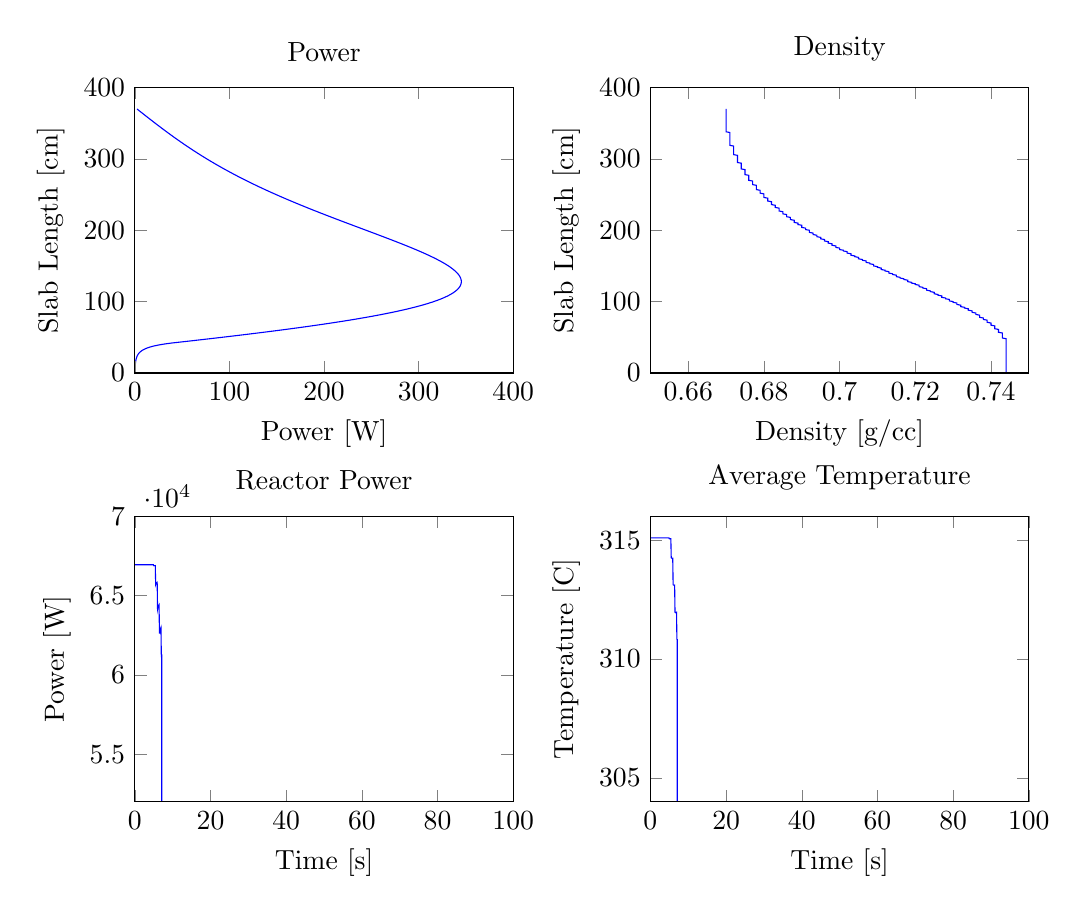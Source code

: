 % This file was created by matlab2tikz v0.1.4.
% Copyright (c) 2008--2011, Nico Schlömer <nico.schloemer@gmail.com>
% All rights reserved.
% 
% The latest updates can be retrieved from
%   http://www.mathworks.com/matlabcentral/fileexchange/22022-matlab2tikz
% where you can also make suggestions and rate matlab2tikz.
% 
\begin{tikzpicture}

\begin{axis}[%
name=plot1,
scale only axis,
width=1.892in,
height=1.427in,
xmin=0, xmax=400,
ymin=0, ymax=400,
xlabel={Power [W]},
ylabel={Slab Length [cm]},
title={Power},
axis on top]
\addplot [
color=blue,
solid
]
coordinates{
 (0.059,1)(0.087,2)(0.116,3)(0.146,4)(0.178,5)(0.213,6)(0.251,7)(0.292,8)(0.338,9)(0.388,10)(0.445,11)(0.508,12)(0.58,13)(0.661,14)(0.753,15)(0.858,16)(0.978,17)(1.117,18)(1.276,19)(1.459,20)(1.672,21)(1.919,22)(2.205,23)(2.538,24)(2.925,25)(3.377,26)(3.904,27)(4.52,28)(5.24,29)(6.083,30)(7.07,31)(8.227,32)(9.584,33)(11.175,34)(13.043,35)(15.235,36)(17.81,37)(20.835,38)(24.39,39)(28.567,40)(33.479,41)(39.253,42)(46.044,43)(52.794,44)(59.502,45)(66.166,46)(72.783,47)(79.352,48)(85.868,49)(92.332,50)(98.741,51)(105.092,52)(111.384,53)(117.615,54)(123.782,55)(129.885,56)(135.92,57)(141.887,58)(147.784,59)(153.609,60)(159.361,61)(165.037,62)(170.638,63)(176.16,64)(181.603,65)(186.965,66)(192.246,67)(197.443,68)(202.557,69)(207.585,70)(212.527,71)(217.382,72)(222.149,73)(226.827,74)(231.415,75)(235.913,76)(240.32,77)(244.635,78)(248.859,79)(252.989,80)(257.026,81)(260.97,82)(264.821,83)(268.577,84)(272.239,85)(275.806,86)(279.28,87)(282.658,88)(285.942,89)(289.132,90)(292.227,91)(295.229,92)(298.136,93)(300.949,94)(303.669,95)(306.296,96)(308.83,97)(311.272,98)(313.622,99)(315.881,100)(318.049,101)(320.127,102)(322.115,103)(324.014,104)(325.825,105)(327.549,106)(329.186,107)(330.737,108)(332.202,109)(333.584,110)(334.881,111)(336.097,112)(337.23,113)(338.283,114)(339.256,115)(340.151,116)(340.967,117)(341.707,118)(342.371,119)(342.96,120)(343.476,121)(343.919,122)(344.291,123)(344.592,124)(344.824,125)(344.988,126)(345.085,127)(345.116,128)(345.083,129)(344.986,130)(344.826,131)(344.605,132)(344.324,133)(343.984,134)(343.587,135)(343.133,136)(342.623,137)(342.059,138)(341.442,139)(340.773,140)(340.053,141)(339.284,142)(338.466,143)(337.601,144)(336.69,145)(335.733,146)(334.733,147)(333.689,148)(332.604,149)(331.479,150)(330.314,151)(329.11,152)(327.869,153)(326.592,154)(325.279,155)(323.933,156)(322.553,157)(321.141,158)(319.697,159)(318.224,160)(316.721,161)(315.191,162)(313.633,163)(312.048,164)(310.439,165)(308.805,166)(307.147,167)(305.467,168)(303.765,169)(302.042,170)(300.3,171)(298.538,172)(296.757,173)(294.959,174)(293.145,175)(291.314,176)(289.468,177)(287.608,178)(285.734,179)(283.848,180)(281.949,181)(280.038,182)(278.117,183)(276.185,184)(274.244,185)(272.294,186)(270.336,187)(268.37,188)(266.397,189)(264.418,190)(262.433,191)(260.443,192)(258.448,193)(256.448,194)(254.446,195)(252.44,196)(250.431,197)(248.42,198)(246.408,199)(244.394,200)(242.379,201)(240.365,202)(238.35,203)(236.336,204)(234.323,205)(232.311,206)(230.301,207)(228.293,208)(226.287,209)(224.284,210)(222.284,211)(220.288,212)(218.295,213)(216.307,214)(214.323,215)(212.343,216)(210.369,217)(208.4,218)(206.436,219)(204.478,220)(202.526,221)(200.58,222)(198.64,223)(196.707,224)(194.781,225)(192.862,226)(190.951,227)(189.046,228)(187.15,229)(185.261,230)(183.38,231)(181.507,232)(179.642,233)(177.785,234)(175.937,235)(174.098,236)(172.267,237)(170.445,238)(168.632,239)(166.829,240)(165.034,241)(163.248,242)(161.472,243)(159.705,244)(157.948,245)(156.2,246)(154.462,247)(152.733,248)(151.014,249)(149.305,250)(147.605,251)(145.915,252)(144.236,253)(142.565,254)(140.905,255)(139.255,256)(137.614,257)(135.984,258)(134.363,259)(132.753,260)(131.152,261)(129.561,262)(127.98,263)(126.409,264)(124.847,265)(123.296,266)(121.754,267)(120.223,268)(118.701,269)(117.188,270)(115.686,271)(114.193,272)(112.71,273)(111.236,274)(109.772,275)(108.317,276)(106.872,277)(105.436,278)(104.009,279)(102.592,280)(101.184,281)(99.785,282)(98.395,283)(97.015,284)(95.643,285)(94.28,286)(92.926,287)(91.581,288)(90.244,289)(88.916,290)(87.597,291)(86.286,292)(84.983,293)(83.689,294)(82.403,295)(81.125,296)(79.855,297)(78.593,298)(77.339,299)(76.093,300)(74.854,301)(73.623,302)(72.4,303)(71.184,304)(69.975,305)(68.774,306)(67.579,307)(66.392,308)(65.212,309)(64.038,310)(62.872,311)(61.712,312)(60.558,313)(59.411,314)(58.27,315)(57.136,316)(56.008,317)(54.886,318)(53.77,319)(52.659,320)(51.555,321)(50.456,322)(49.362,323)(48.274,324)(47.192,325)(46.114,326)(45.042,327)(43.975,328)(42.913,329)(41.855,330)(40.802,331)(39.754,332)(38.71,333)(37.671,334)(36.636,335)(35.605,336)(34.578,337)(33.554,338)(32.535,339)(31.52,340)(30.508,341)(29.5,342)(28.494,343)(27.493,344)(26.494,345)(25.499,346)(24.506,347)(23.516,348)(22.529,349)(21.545,350)(20.563,351)(19.584,352)(18.606,353)(17.631,354)(16.658,355)(15.687,356)(14.718,357)(13.75,358)(12.784,359)(11.82,360)(10.857,361)(9.895,362)(8.935,363)(7.975,364)(7.016,365)(6.059,366)(5.101,367)(4.145,368)(3.189,369)(2.233,370) 
};

\end{axis}

\begin{axis}[%
name=plot2,
at=(plot1.right of south east), anchor=left of south west,
scale only axis,
width=1.892in,
height=1.427in,
xmin=0.65, xmax=0.75,
ymin=0, ymax=400,
xlabel={$\text{Density [g}/\text{cc]}$},
ylabel={Slab Length [cm]},
title={Density},
axis on top]
\addplot [
color=blue,
solid
]
coordinates{
 (0.744,1)(0.744,2)(0.744,3)(0.744,4)(0.744,5)(0.744,6)(0.744,7)(0.744,8)(0.744,9)(0.744,10)(0.744,11)(0.744,12)(0.744,13)(0.744,14)(0.744,15)(0.744,16)(0.744,17)(0.744,18)(0.744,19)(0.744,20)(0.744,21)(0.744,22)(0.744,23)(0.744,24)(0.744,25)(0.744,26)(0.744,27)(0.744,28)(0.744,29)(0.744,30)(0.744,31)(0.744,32)(0.744,33)(0.744,34)(0.744,35)(0.744,36)(0.744,37)(0.744,38)(0.744,39)(0.744,40)(0.744,41)(0.744,42)(0.744,43)(0.744,44)(0.744,45)(0.744,46)(0.744,47)(0.744,48)(0.743,49)(0.743,50)(0.743,51)(0.743,52)(0.743,53)(0.743,54)(0.743,55)(0.743,56)(0.742,57)(0.742,58)(0.742,59)(0.742,60)(0.742,61)(0.741,62)(0.741,63)(0.741,64)(0.741,65)(0.741,66)(0.74,67)(0.74,68)(0.74,69)(0.74,70)(0.739,71)(0.739,72)(0.739,73)(0.739,74)(0.738,75)(0.738,76)(0.738,77)(0.737,78)(0.737,79)(0.737,80)(0.737,81)(0.736,82)(0.736,83)(0.736,84)(0.735,85)(0.735,86)(0.735,87)(0.734,88)(0.734,89)(0.734,90)(0.733,91)(0.733,92)(0.732,93)(0.732,94)(0.732,95)(0.731,96)(0.731,97)(0.731,98)(0.73,99)(0.73,100)(0.729,101)(0.729,102)(0.729,103)(0.728,104)(0.728,105)(0.727,106)(0.727,107)(0.727,108)(0.726,109)(0.726,110)(0.725,111)(0.725,112)(0.725,113)(0.724,114)(0.724,115)(0.723,116)(0.723,117)(0.723,118)(0.722,119)(0.722,120)(0.721,121)(0.721,122)(0.721,123)(0.72,124)(0.72,125)(0.719,126)(0.719,127)(0.718,128)(0.718,129)(0.718,130)(0.717,131)(0.717,132)(0.716,133)(0.716,134)(0.715,135)(0.715,136)(0.715,137)(0.714,138)(0.714,139)(0.713,140)(0.713,141)(0.713,142)(0.712,143)(0.712,144)(0.711,145)(0.711,146)(0.711,147)(0.71,148)(0.71,149)(0.709,150)(0.709,151)(0.709,152)(0.708,153)(0.708,154)(0.707,155)(0.707,156)(0.707,157)(0.706,158)(0.706,159)(0.705,160)(0.705,161)(0.705,162)(0.704,163)(0.704,164)(0.703,165)(0.703,166)(0.703,167)(0.702,168)(0.702,169)(0.702,170)(0.701,171)(0.701,172)(0.7,173)(0.7,174)(0.7,175)(0.699,176)(0.699,177)(0.699,178)(0.698,179)(0.698,180)(0.698,181)(0.697,182)(0.697,183)(0.697,184)(0.696,185)(0.696,186)(0.696,187)(0.695,188)(0.695,189)(0.695,190)(0.694,191)(0.694,192)(0.694,193)(0.693,194)(0.693,195)(0.693,196)(0.692,197)(0.692,198)(0.692,199)(0.692,200)(0.691,201)(0.691,202)(0.691,203)(0.69,204)(0.69,205)(0.69,206)(0.69,207)(0.689,208)(0.689,209)(0.689,210)(0.688,211)(0.688,212)(0.688,213)(0.688,214)(0.687,215)(0.687,216)(0.687,217)(0.687,218)(0.686,219)(0.686,220)(0.686,221)(0.686,222)(0.685,223)(0.685,224)(0.685,225)(0.685,226)(0.684,227)(0.684,228)(0.684,229)(0.684,230)(0.684,231)(0.683,232)(0.683,233)(0.683,234)(0.683,235)(0.682,236)(0.682,237)(0.682,238)(0.682,239)(0.682,240)(0.681,241)(0.681,242)(0.681,243)(0.681,244)(0.681,245)(0.68,246)(0.68,247)(0.68,248)(0.68,249)(0.68,250)(0.68,251)(0.679,252)(0.679,253)(0.679,254)(0.679,255)(0.679,256)(0.678,257)(0.678,258)(0.678,259)(0.678,260)(0.678,261)(0.678,262)(0.678,263)(0.677,264)(0.677,265)(0.677,266)(0.677,267)(0.677,268)(0.677,269)(0.676,270)(0.676,271)(0.676,272)(0.676,273)(0.676,274)(0.676,275)(0.676,276)(0.676,277)(0.675,278)(0.675,279)(0.675,280)(0.675,281)(0.675,282)(0.675,283)(0.675,284)(0.675,285)(0.674,286)(0.674,287)(0.674,288)(0.674,289)(0.674,290)(0.674,291)(0.674,292)(0.674,293)(0.674,294)(0.673,295)(0.673,296)(0.673,297)(0.673,298)(0.673,299)(0.673,300)(0.673,301)(0.673,302)(0.673,303)(0.673,304)(0.673,305)(0.672,306)(0.672,307)(0.672,308)(0.672,309)(0.672,310)(0.672,311)(0.672,312)(0.672,313)(0.672,314)(0.672,315)(0.672,316)(0.672,317)(0.672,318)(0.671,319)(0.671,320)(0.671,321)(0.671,322)(0.671,323)(0.671,324)(0.671,325)(0.671,326)(0.671,327)(0.671,328)(0.671,329)(0.671,330)(0.671,331)(0.671,332)(0.671,333)(0.671,334)(0.671,335)(0.671,336)(0.671,337)(0.67,338)(0.67,339)(0.67,340)(0.67,341)(0.67,342)(0.67,343)(0.67,344)(0.67,345)(0.67,346)(0.67,347)(0.67,348)(0.67,349)(0.67,350)(0.67,351)(0.67,352)(0.67,353)(0.67,354)(0.67,355)(0.67,356)(0.67,357)(0.67,358)(0.67,359)(0.67,360)(0.67,361)(0.67,362)(0.67,363)(0.67,364)(0.67,365)(0.67,366)(0.67,367)(0.67,368)(0.67,369)(0.67,370) 
};

\end{axis}

\begin{axis}[%
name=plot4,
at=(plot2.below south west), anchor=above north west,
scale only axis,
width=1.892in,
height=1.427in,
xmin=0, xmax=100,
ymin=304, ymax=316,
xlabel={Time [s]},
ylabel={Temperature [C]},
title={Average Temperature},
axis on top]
\addplot [
color=blue,
solid
]
coordinates{
 (0,315.093)(0.1,315.093)(0.2,315.093)(0.3,315.093)(0.4,315.093)(0.5,315.093)(0.6,315.093)(0.7,315.093)(0.8,315.093)(0.9,315.093)(1,315.093)(1.1,315.093)(1.2,315.093)(1.3,315.093)(1.4,315.093)(1.5,315.093)(1.6,315.093)(1.7,315.093)(1.8,315.093)(1.9,315.093)(2,315.093)(2.1,315.093)(2.2,315.093)(2.3,315.093)(2.4,315.093)(2.5,315.093)(2.6,315.093)(2.7,315.093)(2.8,315.093)(2.9,315.093)(3,315.093)(3.1,315.093)(3.2,315.093)(3.3,315.093)(3.4,315.093)(3.5,315.093)(3.6,315.093)(3.7,315.093)(3.8,315.093)(3.9,315.093)(4,315.093)(4.1,315.093)(4.2,315.093)(4.3,315.093)(4.4,315.093)(4.5,315.093)(4.6,315.093)(4.7,315.093)(4.8,315.093)(4.9,315.093)(5,315.055)(5.1,315.054)(5.2,315.054)(5.3,315.054)(5.4,315.054)(5.5,314.255)(5.6,314.239)(5.7,314.237)(5.8,314.236)(5.9,314.236)(6,313.123)(6.1,313.104)(6.2,313.105)(6.3,313.107)(6.4,313.108)(6.5,311.965)(6.6,311.95)(6.7,311.955)(6.8,311.961)(6.9,311.967)(7,310.826)(7.1,310.815)(7.198,7.315) 
};

\end{axis}

\begin{axis}[%
at=(plot4.left of south west), anchor=right of south east,
scale only axis,
width=1.892in,
height=1.427in,
xmin=0, xmax=100,
ymin=52000, ymax=70000,
xlabel={Time [s]},
ylabel={Power [W]},
title={Reactor Power},
axis on top]
\addplot [
color=blue,
solid
]
coordinates{
 (0,66945.4)(0.1,66945.4)(0.2,66945.4)(0.3,66945.4)(0.4,66945.4)(0.5,66945.4)(0.6,66945.4)(0.7,66945.4)(0.8,66945.4)(0.9,66945.4)(1,66945.4)(1.1,66945.4)(1.2,66945.4)(1.3,66945.4)(1.4,66945.4)(1.5,66945.4)(1.6,66945.4)(1.7,66945.4)(1.8,66945.4)(1.9,66945.4)(2,66945.4)(2.1,66945.4)(2.2,66945.4)(2.3,66945.4)(2.4,66945.4)(2.5,66945.4)(2.6,66945.4)(2.7,66945.4)(2.8,66945.4)(2.9,66945.4)(3,66945.4)(3.1,66945.4)(3.2,66945.4)(3.3,66945.4)(3.4,66945.4)(3.5,66945.4)(3.6,66945.4)(3.7,66945.4)(3.8,66945.4)(3.9,66945.4)(4,66945.4)(4.1,66945.4)(4.2,66945.4)(4.3,66945.4)(4.4,66945.4)(4.5,66945.4)(4.6,66945.4)(4.7,66945.4)(4.8,66945.4)(4.9,66945.4)(5,66890.2)(5.1,66893.5)(5.2,66894.4)(5.3,66895.2)(5.4,66896)(5.5,65709.4)(5.6,65782.5)(5.7,65802.9)(5.8,65821.9)(5.9,65840.6)(6,64146.9)(6.1,64270.5)(6.2,64319.5)(6.3,64366.1)(6.4,64411.6)(6.5,62609.2)(6.6,62762.8)(6.7,62839.7)(6.8,62913)(6.9,62984.3)(7,61110.9)(7.1,61287.8)(7.185,9288.28) 
};

\end{axis}
\end{tikzpicture}
